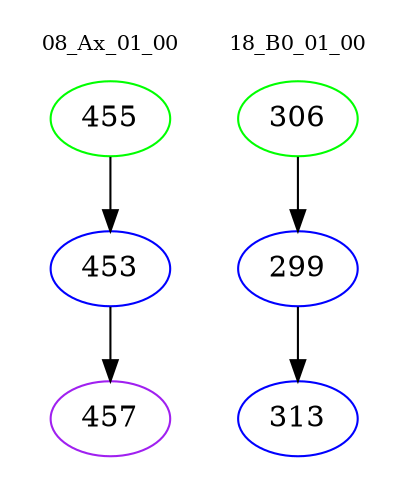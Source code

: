 digraph{
subgraph cluster_0 {
color = white
label = "08_Ax_01_00";
fontsize=10;
T0_455 [label="455", color="green"]
T0_455 -> T0_453 [color="black"]
T0_453 [label="453", color="blue"]
T0_453 -> T0_457 [color="black"]
T0_457 [label="457", color="purple"]
}
subgraph cluster_1 {
color = white
label = "18_B0_01_00";
fontsize=10;
T1_306 [label="306", color="green"]
T1_306 -> T1_299 [color="black"]
T1_299 [label="299", color="blue"]
T1_299 -> T1_313 [color="black"]
T1_313 [label="313", color="blue"]
}
}

